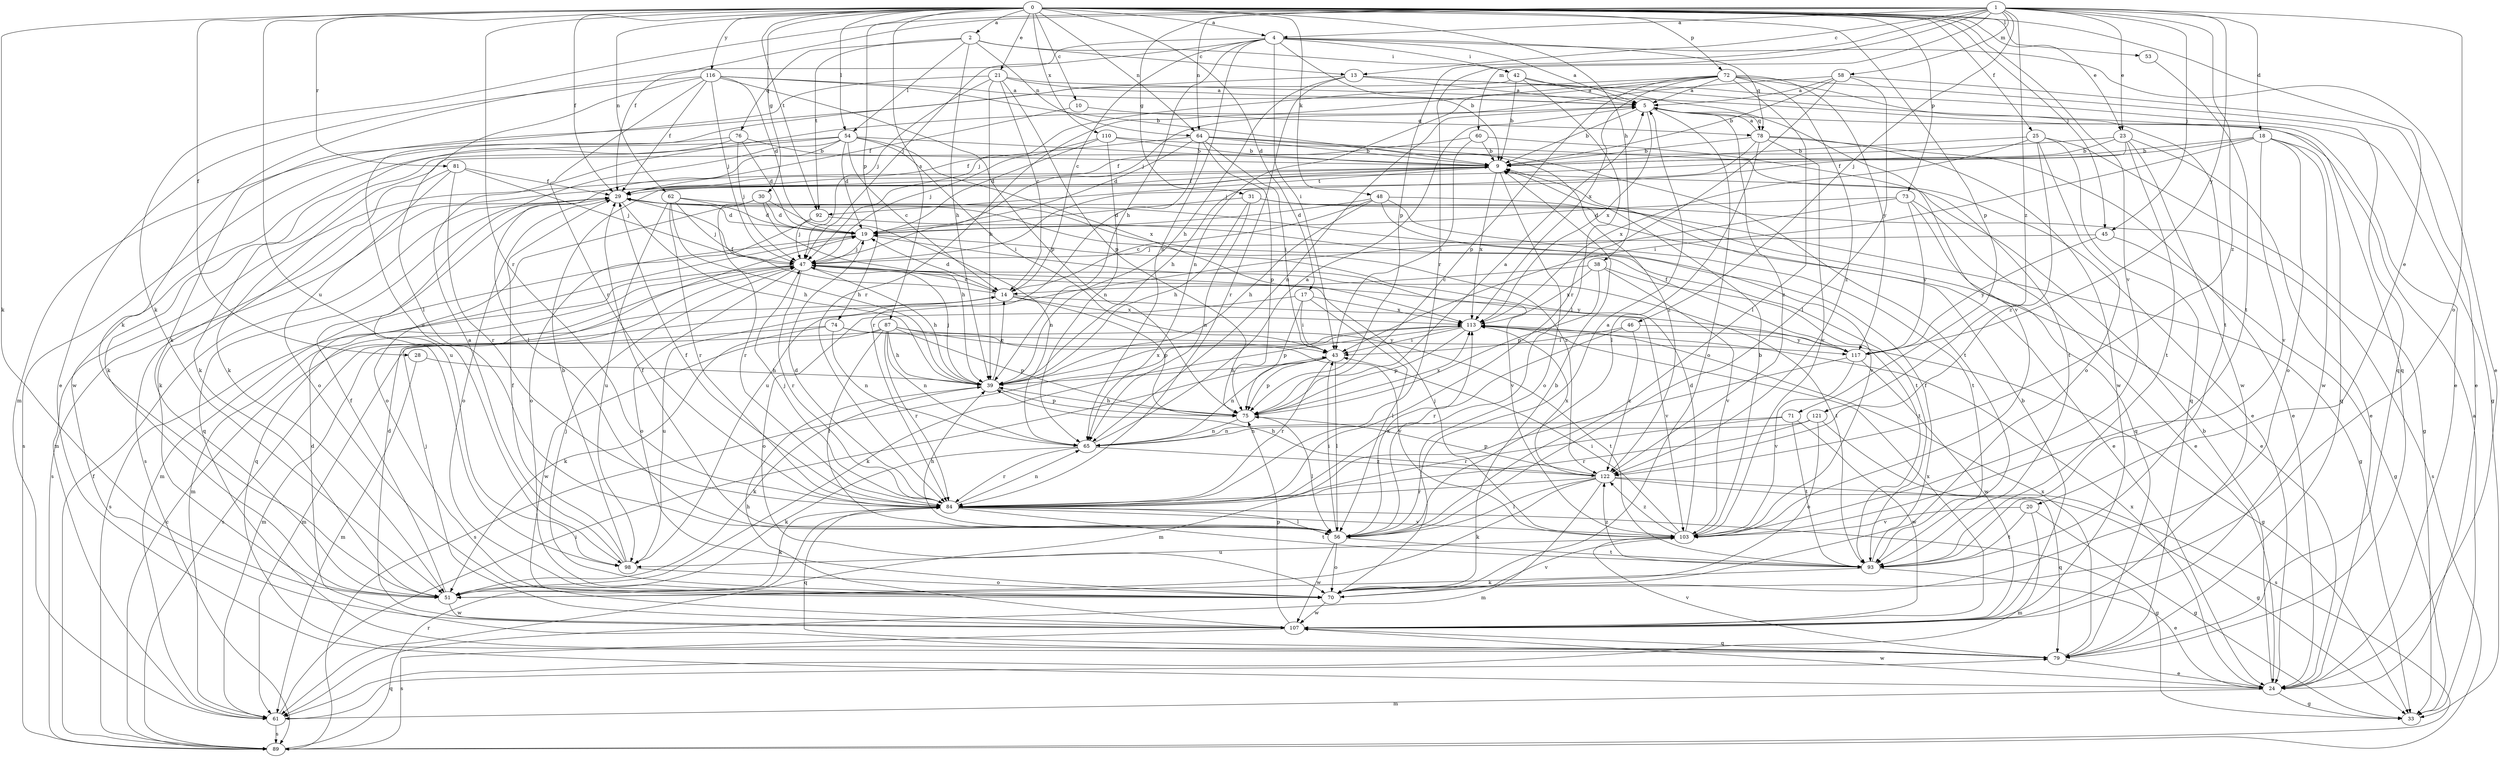 strict digraph  {
0;
1;
2;
4;
5;
9;
10;
13;
14;
17;
18;
19;
20;
21;
23;
24;
25;
28;
29;
30;
31;
33;
38;
39;
42;
43;
45;
46;
47;
48;
51;
53;
54;
56;
58;
60;
61;
62;
64;
65;
70;
71;
72;
73;
74;
75;
76;
78;
79;
81;
84;
87;
89;
92;
93;
98;
103;
107;
110;
113;
116;
117;
121;
122;
0 -> 2  [label=a];
0 -> 4  [label=a];
0 -> 10  [label=c];
0 -> 17  [label=d];
0 -> 20  [label=e];
0 -> 21  [label=e];
0 -> 23  [label=e];
0 -> 25  [label=f];
0 -> 28  [label=f];
0 -> 29  [label=f];
0 -> 30  [label=g];
0 -> 38  [label=h];
0 -> 45  [label=j];
0 -> 48  [label=k];
0 -> 51  [label=k];
0 -> 53  [label=l];
0 -> 54  [label=l];
0 -> 62  [label=n];
0 -> 64  [label=n];
0 -> 71  [label=p];
0 -> 72  [label=p];
0 -> 73  [label=p];
0 -> 74  [label=p];
0 -> 81  [label=r];
0 -> 84  [label=r];
0 -> 87  [label=s];
0 -> 92  [label=t];
0 -> 98  [label=u];
0 -> 103  [label=v];
0 -> 110  [label=x];
0 -> 116  [label=y];
1 -> 4  [label=a];
1 -> 13  [label=c];
1 -> 18  [label=d];
1 -> 23  [label=e];
1 -> 29  [label=f];
1 -> 31  [label=g];
1 -> 45  [label=j];
1 -> 46  [label=j];
1 -> 51  [label=k];
1 -> 58  [label=m];
1 -> 60  [label=m];
1 -> 64  [label=n];
1 -> 70  [label=o];
1 -> 75  [label=p];
1 -> 84  [label=r];
1 -> 117  [label=y];
1 -> 121  [label=z];
1 -> 122  [label=z];
2 -> 13  [label=c];
2 -> 39  [label=h];
2 -> 42  [label=i];
2 -> 54  [label=l];
2 -> 64  [label=n];
2 -> 76  [label=q];
2 -> 92  [label=t];
4 -> 5  [label=a];
4 -> 9  [label=b];
4 -> 14  [label=c];
4 -> 24  [label=e];
4 -> 39  [label=h];
4 -> 42  [label=i];
4 -> 43  [label=i];
4 -> 47  [label=j];
4 -> 51  [label=k];
4 -> 65  [label=n];
4 -> 78  [label=q];
5 -> 9  [label=b];
5 -> 65  [label=n];
5 -> 70  [label=o];
5 -> 78  [label=q];
5 -> 113  [label=x];
5 -> 122  [label=z];
9 -> 29  [label=f];
9 -> 61  [label=m];
9 -> 70  [label=o];
9 -> 89  [label=s];
9 -> 92  [label=t];
9 -> 113  [label=x];
10 -> 29  [label=f];
10 -> 78  [label=q];
13 -> 5  [label=a];
13 -> 39  [label=h];
13 -> 79  [label=q];
13 -> 84  [label=r];
13 -> 98  [label=u];
13 -> 103  [label=v];
14 -> 19  [label=d];
14 -> 29  [label=f];
14 -> 75  [label=p];
14 -> 89  [label=s];
14 -> 98  [label=u];
14 -> 103  [label=v];
14 -> 113  [label=x];
17 -> 43  [label=i];
17 -> 56  [label=l];
17 -> 70  [label=o];
17 -> 75  [label=p];
17 -> 113  [label=x];
18 -> 9  [label=b];
18 -> 39  [label=h];
18 -> 43  [label=i];
18 -> 70  [label=o];
18 -> 79  [label=q];
18 -> 103  [label=v];
18 -> 107  [label=w];
19 -> 47  [label=j];
19 -> 61  [label=m];
19 -> 103  [label=v];
20 -> 33  [label=g];
20 -> 61  [label=m];
20 -> 93  [label=t];
20 -> 103  [label=v];
21 -> 5  [label=a];
21 -> 14  [label=c];
21 -> 24  [label=e];
21 -> 39  [label=h];
21 -> 47  [label=j];
21 -> 51  [label=k];
21 -> 75  [label=p];
23 -> 9  [label=b];
23 -> 24  [label=e];
23 -> 29  [label=f];
23 -> 51  [label=k];
23 -> 93  [label=t];
23 -> 107  [label=w];
24 -> 9  [label=b];
24 -> 33  [label=g];
24 -> 61  [label=m];
24 -> 107  [label=w];
24 -> 113  [label=x];
25 -> 9  [label=b];
25 -> 33  [label=g];
25 -> 70  [label=o];
25 -> 79  [label=q];
25 -> 113  [label=x];
25 -> 122  [label=z];
28 -> 39  [label=h];
28 -> 61  [label=m];
29 -> 19  [label=d];
29 -> 39  [label=h];
29 -> 70  [label=o];
29 -> 79  [label=q];
29 -> 89  [label=s];
29 -> 122  [label=z];
30 -> 19  [label=d];
30 -> 39  [label=h];
30 -> 65  [label=n];
30 -> 70  [label=o];
30 -> 84  [label=r];
31 -> 19  [label=d];
31 -> 24  [label=e];
31 -> 39  [label=h];
31 -> 65  [label=n];
31 -> 89  [label=s];
33 -> 5  [label=a];
38 -> 14  [label=c];
38 -> 75  [label=p];
38 -> 93  [label=t];
38 -> 103  [label=v];
38 -> 113  [label=x];
39 -> 14  [label=c];
39 -> 47  [label=j];
39 -> 51  [label=k];
39 -> 75  [label=p];
39 -> 113  [label=x];
42 -> 5  [label=a];
42 -> 9  [label=b];
42 -> 33  [label=g];
42 -> 56  [label=l];
42 -> 61  [label=m];
43 -> 39  [label=h];
43 -> 56  [label=l];
43 -> 65  [label=n];
43 -> 75  [label=p];
43 -> 84  [label=r];
45 -> 33  [label=g];
45 -> 47  [label=j];
45 -> 117  [label=y];
46 -> 33  [label=g];
46 -> 43  [label=i];
46 -> 84  [label=r];
46 -> 122  [label=z];
47 -> 14  [label=c];
47 -> 39  [label=h];
47 -> 61  [label=m];
47 -> 70  [label=o];
47 -> 79  [label=q];
47 -> 84  [label=r];
47 -> 89  [label=s];
47 -> 93  [label=t];
47 -> 117  [label=y];
48 -> 14  [label=c];
48 -> 19  [label=d];
48 -> 24  [label=e];
48 -> 39  [label=h];
48 -> 93  [label=t];
48 -> 103  [label=v];
51 -> 29  [label=f];
51 -> 107  [label=w];
53 -> 93  [label=t];
54 -> 9  [label=b];
54 -> 14  [label=c];
54 -> 19  [label=d];
54 -> 43  [label=i];
54 -> 51  [label=k];
54 -> 56  [label=l];
54 -> 98  [label=u];
54 -> 107  [label=w];
54 -> 113  [label=x];
56 -> 5  [label=a];
56 -> 29  [label=f];
56 -> 39  [label=h];
56 -> 43  [label=i];
56 -> 70  [label=o];
56 -> 93  [label=t];
56 -> 107  [label=w];
56 -> 113  [label=x];
58 -> 5  [label=a];
58 -> 9  [label=b];
58 -> 24  [label=e];
58 -> 47  [label=j];
58 -> 56  [label=l];
58 -> 84  [label=r];
60 -> 9  [label=b];
60 -> 29  [label=f];
60 -> 43  [label=i];
60 -> 93  [label=t];
61 -> 43  [label=i];
61 -> 79  [label=q];
61 -> 89  [label=s];
62 -> 19  [label=d];
62 -> 33  [label=g];
62 -> 39  [label=h];
62 -> 47  [label=j];
62 -> 84  [label=r];
62 -> 98  [label=u];
64 -> 9  [label=b];
64 -> 19  [label=d];
64 -> 29  [label=f];
64 -> 43  [label=i];
64 -> 75  [label=p];
64 -> 84  [label=r];
64 -> 93  [label=t];
64 -> 122  [label=z];
65 -> 5  [label=a];
65 -> 51  [label=k];
65 -> 84  [label=r];
65 -> 122  [label=z];
70 -> 9  [label=b];
70 -> 47  [label=j];
70 -> 103  [label=v];
70 -> 107  [label=w];
71 -> 65  [label=n];
71 -> 84  [label=r];
71 -> 93  [label=t];
71 -> 107  [label=w];
72 -> 5  [label=a];
72 -> 47  [label=j];
72 -> 56  [label=l];
72 -> 65  [label=n];
72 -> 75  [label=p];
72 -> 79  [label=q];
72 -> 84  [label=r];
72 -> 93  [label=t];
72 -> 113  [label=x];
72 -> 117  [label=y];
72 -> 122  [label=z];
73 -> 19  [label=d];
73 -> 24  [label=e];
73 -> 79  [label=q];
73 -> 98  [label=u];
73 -> 117  [label=y];
74 -> 51  [label=k];
74 -> 61  [label=m];
74 -> 65  [label=n];
74 -> 103  [label=v];
74 -> 117  [label=y];
75 -> 5  [label=a];
75 -> 39  [label=h];
75 -> 56  [label=l];
75 -> 65  [label=n];
75 -> 113  [label=x];
76 -> 9  [label=b];
76 -> 19  [label=d];
76 -> 47  [label=j];
76 -> 51  [label=k];
76 -> 89  [label=s];
78 -> 5  [label=a];
78 -> 9  [label=b];
78 -> 24  [label=e];
78 -> 47  [label=j];
78 -> 56  [label=l];
78 -> 103  [label=v];
78 -> 107  [label=w];
79 -> 19  [label=d];
79 -> 24  [label=e];
79 -> 103  [label=v];
79 -> 113  [label=x];
81 -> 29  [label=f];
81 -> 47  [label=j];
81 -> 51  [label=k];
81 -> 70  [label=o];
81 -> 84  [label=r];
84 -> 19  [label=d];
84 -> 29  [label=f];
84 -> 33  [label=g];
84 -> 47  [label=j];
84 -> 51  [label=k];
84 -> 56  [label=l];
84 -> 65  [label=n];
84 -> 79  [label=q];
84 -> 93  [label=t];
84 -> 103  [label=v];
87 -> 39  [label=h];
87 -> 43  [label=i];
87 -> 56  [label=l];
87 -> 61  [label=m];
87 -> 65  [label=n];
87 -> 75  [label=p];
87 -> 84  [label=r];
87 -> 93  [label=t];
87 -> 107  [label=w];
89 -> 14  [label=c];
89 -> 29  [label=f];
89 -> 84  [label=r];
92 -> 47  [label=j];
92 -> 70  [label=o];
92 -> 93  [label=t];
93 -> 24  [label=e];
93 -> 29  [label=f];
93 -> 51  [label=k];
93 -> 122  [label=z];
98 -> 5  [label=a];
98 -> 9  [label=b];
98 -> 29  [label=f];
98 -> 70  [label=o];
103 -> 9  [label=b];
103 -> 19  [label=d];
103 -> 43  [label=i];
103 -> 47  [label=j];
103 -> 98  [label=u];
103 -> 122  [label=z];
107 -> 9  [label=b];
107 -> 19  [label=d];
107 -> 39  [label=h];
107 -> 47  [label=j];
107 -> 75  [label=p];
107 -> 79  [label=q];
107 -> 89  [label=s];
107 -> 113  [label=x];
110 -> 9  [label=b];
110 -> 19  [label=d];
110 -> 24  [label=e];
110 -> 47  [label=j];
110 -> 65  [label=n];
113 -> 43  [label=i];
113 -> 51  [label=k];
113 -> 75  [label=p];
113 -> 89  [label=s];
113 -> 117  [label=y];
116 -> 5  [label=a];
116 -> 9  [label=b];
116 -> 19  [label=d];
116 -> 24  [label=e];
116 -> 29  [label=f];
116 -> 47  [label=j];
116 -> 56  [label=l];
116 -> 75  [label=p];
116 -> 84  [label=r];
117 -> 29  [label=f];
117 -> 61  [label=m];
117 -> 103  [label=v];
117 -> 107  [label=w];
121 -> 65  [label=n];
121 -> 70  [label=o];
121 -> 84  [label=r];
121 -> 89  [label=s];
122 -> 33  [label=g];
122 -> 39  [label=h];
122 -> 51  [label=k];
122 -> 56  [label=l];
122 -> 61  [label=m];
122 -> 75  [label=p];
122 -> 79  [label=q];
122 -> 84  [label=r];
122 -> 113  [label=x];
}
